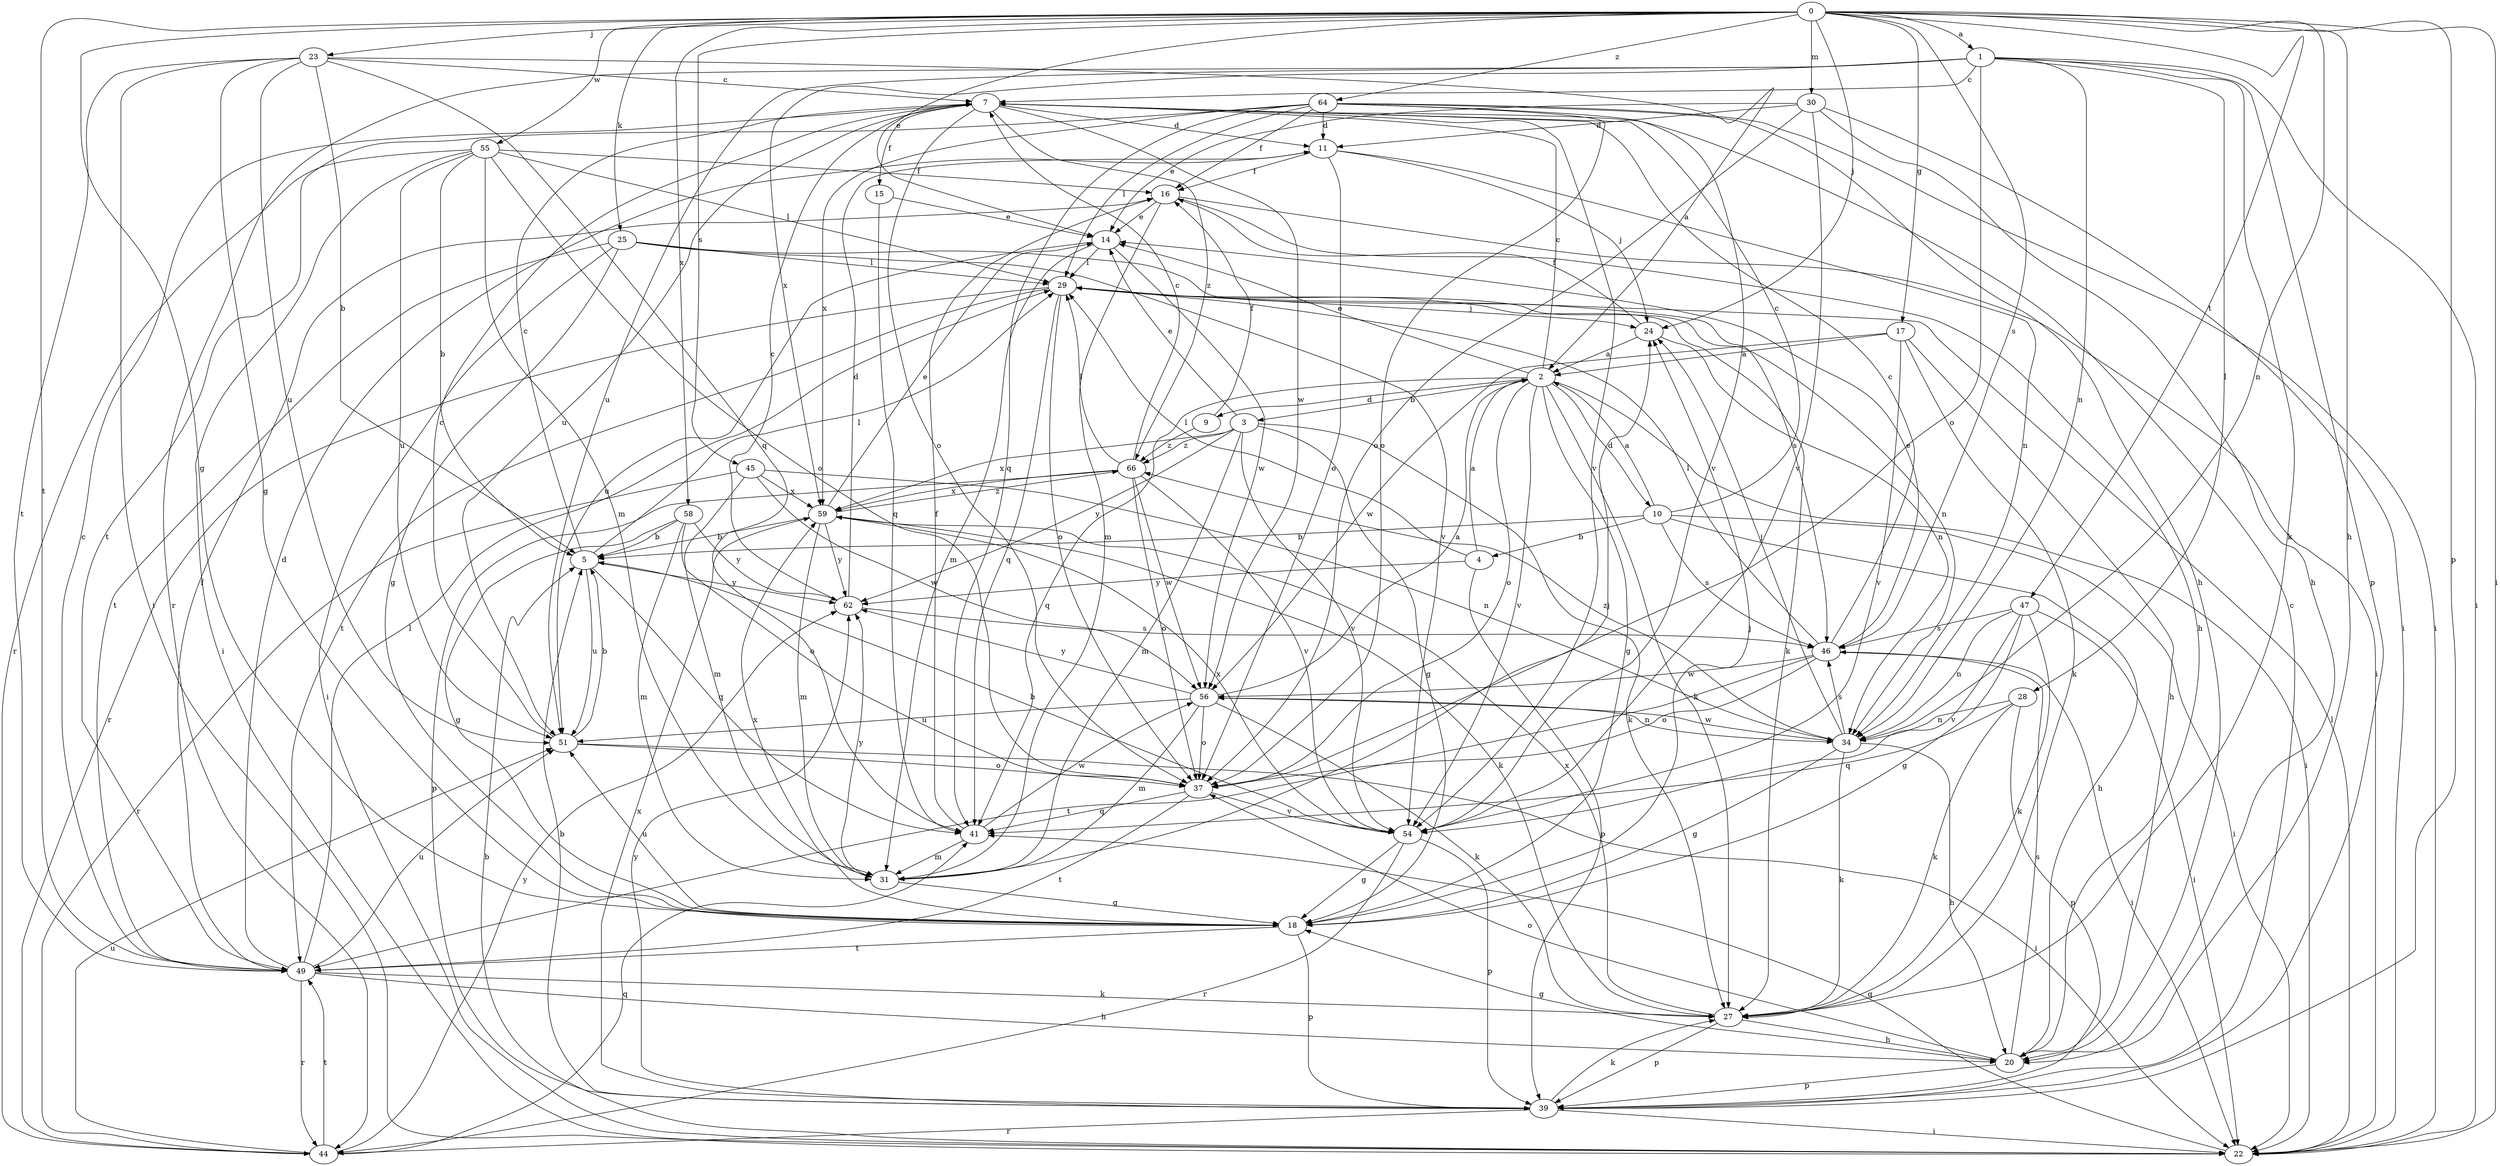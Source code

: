 strict digraph  {
0;
1;
2;
3;
4;
5;
7;
9;
10;
11;
14;
15;
16;
17;
18;
20;
22;
23;
24;
25;
27;
28;
29;
30;
31;
34;
37;
39;
41;
44;
45;
46;
47;
49;
51;
54;
55;
56;
58;
59;
62;
64;
66;
0 -> 1  [label=a];
0 -> 14  [label=e];
0 -> 17  [label=g];
0 -> 18  [label=g];
0 -> 20  [label=h];
0 -> 22  [label=i];
0 -> 23  [label=j];
0 -> 24  [label=j];
0 -> 25  [label=k];
0 -> 30  [label=m];
0 -> 34  [label=n];
0 -> 39  [label=p];
0 -> 45  [label=s];
0 -> 46  [label=s];
0 -> 47  [label=t];
0 -> 49  [label=t];
0 -> 55  [label=w];
0 -> 58  [label=x];
0 -> 64  [label=z];
1 -> 7  [label=c];
1 -> 22  [label=i];
1 -> 27  [label=k];
1 -> 28  [label=l];
1 -> 34  [label=n];
1 -> 37  [label=o];
1 -> 39  [label=p];
1 -> 44  [label=r];
1 -> 51  [label=u];
1 -> 59  [label=x];
2 -> 3  [label=b];
2 -> 7  [label=c];
2 -> 9  [label=d];
2 -> 10  [label=d];
2 -> 14  [label=e];
2 -> 18  [label=g];
2 -> 22  [label=i];
2 -> 27  [label=k];
2 -> 37  [label=o];
2 -> 41  [label=q];
2 -> 54  [label=v];
3 -> 14  [label=e];
3 -> 18  [label=g];
3 -> 27  [label=k];
3 -> 31  [label=m];
3 -> 54  [label=v];
3 -> 59  [label=x];
3 -> 62  [label=y];
3 -> 66  [label=z];
4 -> 2  [label=a];
4 -> 29  [label=l];
4 -> 39  [label=p];
4 -> 62  [label=y];
5 -> 7  [label=c];
5 -> 29  [label=l];
5 -> 41  [label=q];
5 -> 51  [label=u];
5 -> 62  [label=y];
7 -> 11  [label=d];
7 -> 15  [label=f];
7 -> 37  [label=o];
7 -> 51  [label=u];
7 -> 54  [label=v];
7 -> 56  [label=w];
7 -> 66  [label=z];
9 -> 16  [label=f];
9 -> 66  [label=z];
10 -> 2  [label=a];
10 -> 4  [label=b];
10 -> 5  [label=b];
10 -> 7  [label=c];
10 -> 20  [label=h];
10 -> 22  [label=i];
10 -> 46  [label=s];
11 -> 16  [label=f];
11 -> 24  [label=j];
11 -> 34  [label=n];
11 -> 37  [label=o];
14 -> 29  [label=l];
14 -> 31  [label=m];
14 -> 51  [label=u];
14 -> 56  [label=w];
15 -> 14  [label=e];
15 -> 41  [label=q];
16 -> 14  [label=e];
16 -> 20  [label=h];
16 -> 22  [label=i];
16 -> 31  [label=m];
17 -> 2  [label=a];
17 -> 20  [label=h];
17 -> 27  [label=k];
17 -> 54  [label=v];
17 -> 56  [label=w];
18 -> 24  [label=j];
18 -> 39  [label=p];
18 -> 49  [label=t];
18 -> 51  [label=u];
18 -> 59  [label=x];
20 -> 18  [label=g];
20 -> 37  [label=o];
20 -> 39  [label=p];
20 -> 46  [label=s];
22 -> 5  [label=b];
22 -> 29  [label=l];
22 -> 41  [label=q];
23 -> 2  [label=a];
23 -> 5  [label=b];
23 -> 7  [label=c];
23 -> 18  [label=g];
23 -> 22  [label=i];
23 -> 41  [label=q];
23 -> 49  [label=t];
23 -> 51  [label=u];
24 -> 2  [label=a];
24 -> 16  [label=f];
24 -> 34  [label=n];
25 -> 18  [label=g];
25 -> 22  [label=i];
25 -> 29  [label=l];
25 -> 46  [label=s];
25 -> 49  [label=t];
25 -> 54  [label=v];
27 -> 20  [label=h];
27 -> 39  [label=p];
27 -> 59  [label=x];
28 -> 27  [label=k];
28 -> 34  [label=n];
28 -> 39  [label=p];
28 -> 41  [label=q];
29 -> 24  [label=j];
29 -> 27  [label=k];
29 -> 34  [label=n];
29 -> 37  [label=o];
29 -> 41  [label=q];
29 -> 44  [label=r];
29 -> 49  [label=t];
30 -> 11  [label=d];
30 -> 14  [label=e];
30 -> 20  [label=h];
30 -> 22  [label=i];
30 -> 37  [label=o];
30 -> 54  [label=v];
31 -> 18  [label=g];
31 -> 24  [label=j];
31 -> 62  [label=y];
34 -> 18  [label=g];
34 -> 20  [label=h];
34 -> 24  [label=j];
34 -> 27  [label=k];
34 -> 46  [label=s];
34 -> 56  [label=w];
34 -> 66  [label=z];
37 -> 41  [label=q];
37 -> 49  [label=t];
37 -> 54  [label=v];
39 -> 5  [label=b];
39 -> 7  [label=c];
39 -> 22  [label=i];
39 -> 27  [label=k];
39 -> 44  [label=r];
39 -> 59  [label=x];
39 -> 62  [label=y];
41 -> 16  [label=f];
41 -> 31  [label=m];
41 -> 56  [label=w];
44 -> 41  [label=q];
44 -> 49  [label=t];
44 -> 51  [label=u];
44 -> 62  [label=y];
45 -> 31  [label=m];
45 -> 34  [label=n];
45 -> 44  [label=r];
45 -> 56  [label=w];
45 -> 59  [label=x];
46 -> 7  [label=c];
46 -> 14  [label=e];
46 -> 22  [label=i];
46 -> 29  [label=l];
46 -> 37  [label=o];
46 -> 49  [label=t];
46 -> 56  [label=w];
47 -> 18  [label=g];
47 -> 22  [label=i];
47 -> 27  [label=k];
47 -> 34  [label=n];
47 -> 46  [label=s];
47 -> 54  [label=v];
49 -> 7  [label=c];
49 -> 11  [label=d];
49 -> 16  [label=f];
49 -> 20  [label=h];
49 -> 27  [label=k];
49 -> 29  [label=l];
49 -> 44  [label=r];
49 -> 51  [label=u];
51 -> 5  [label=b];
51 -> 7  [label=c];
51 -> 22  [label=i];
51 -> 37  [label=o];
54 -> 5  [label=b];
54 -> 18  [label=g];
54 -> 39  [label=p];
54 -> 44  [label=r];
54 -> 59  [label=x];
55 -> 5  [label=b];
55 -> 16  [label=f];
55 -> 22  [label=i];
55 -> 29  [label=l];
55 -> 31  [label=m];
55 -> 37  [label=o];
55 -> 44  [label=r];
55 -> 51  [label=u];
56 -> 2  [label=a];
56 -> 27  [label=k];
56 -> 31  [label=m];
56 -> 34  [label=n];
56 -> 37  [label=o];
56 -> 51  [label=u];
56 -> 62  [label=y];
58 -> 5  [label=b];
58 -> 18  [label=g];
58 -> 31  [label=m];
58 -> 37  [label=o];
58 -> 62  [label=y];
59 -> 5  [label=b];
59 -> 14  [label=e];
59 -> 27  [label=k];
59 -> 31  [label=m];
59 -> 62  [label=y];
59 -> 66  [label=z];
62 -> 7  [label=c];
62 -> 11  [label=d];
62 -> 46  [label=s];
64 -> 11  [label=d];
64 -> 16  [label=f];
64 -> 20  [label=h];
64 -> 22  [label=i];
64 -> 29  [label=l];
64 -> 37  [label=o];
64 -> 41  [label=q];
64 -> 49  [label=t];
64 -> 54  [label=v];
64 -> 59  [label=x];
66 -> 7  [label=c];
66 -> 29  [label=l];
66 -> 37  [label=o];
66 -> 39  [label=p];
66 -> 54  [label=v];
66 -> 56  [label=w];
66 -> 59  [label=x];
}
